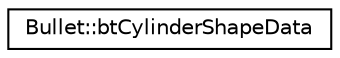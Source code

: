 digraph "Graphical Class Hierarchy"
{
  edge [fontname="Helvetica",fontsize="10",labelfontname="Helvetica",labelfontsize="10"];
  node [fontname="Helvetica",fontsize="10",shape=record];
  rankdir="LR";
  Node1 [label="Bullet::btCylinderShapeData",height=0.2,width=0.4,color="black", fillcolor="white", style="filled",URL="$class_bullet_1_1bt_cylinder_shape_data.html"];
}
